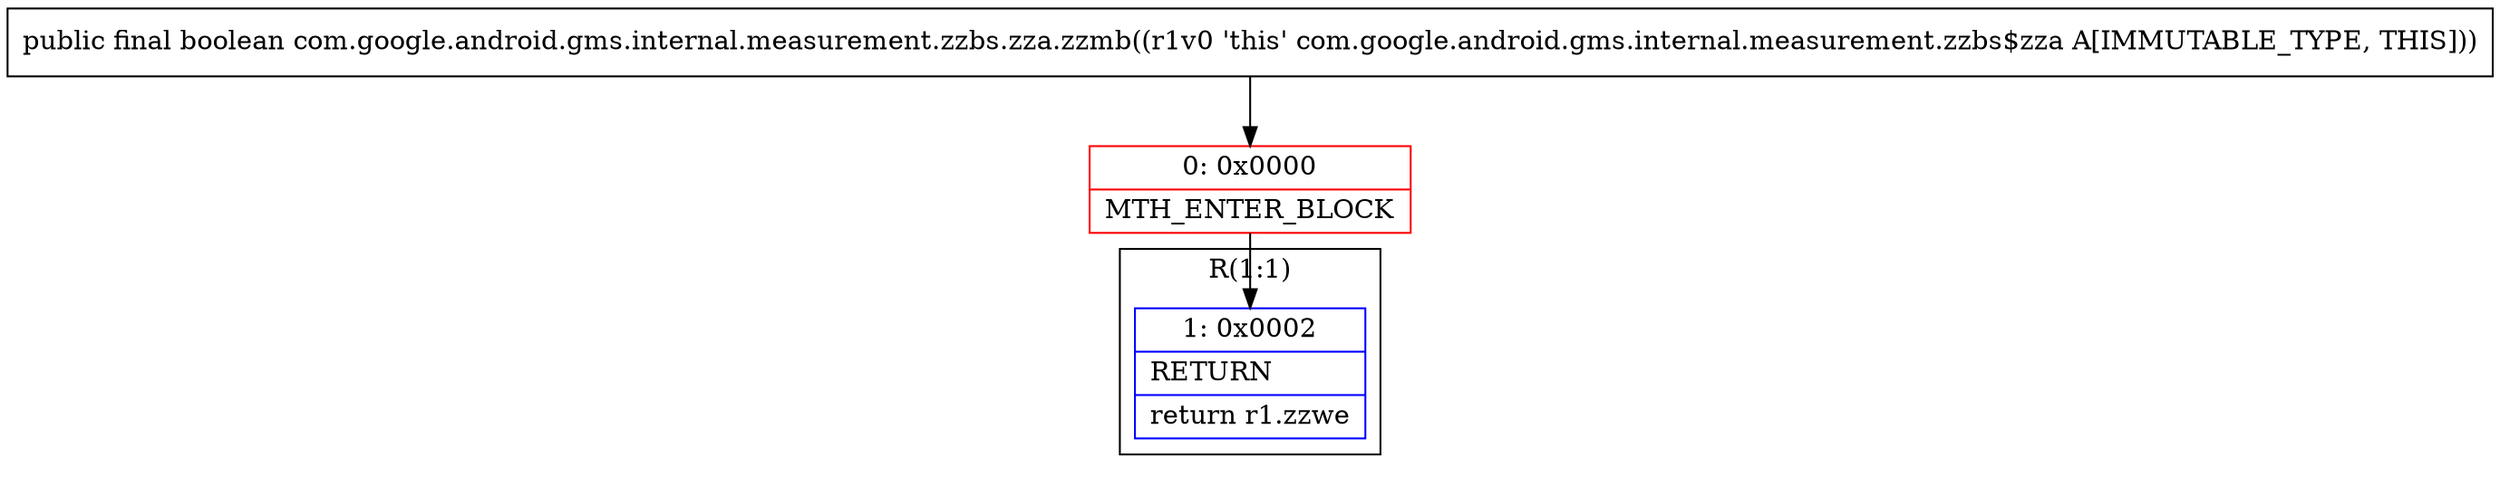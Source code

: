 digraph "CFG forcom.google.android.gms.internal.measurement.zzbs.zza.zzmb()Z" {
subgraph cluster_Region_329330359 {
label = "R(1:1)";
node [shape=record,color=blue];
Node_1 [shape=record,label="{1\:\ 0x0002|RETURN\l|return r1.zzwe\l}"];
}
Node_0 [shape=record,color=red,label="{0\:\ 0x0000|MTH_ENTER_BLOCK\l}"];
MethodNode[shape=record,label="{public final boolean com.google.android.gms.internal.measurement.zzbs.zza.zzmb((r1v0 'this' com.google.android.gms.internal.measurement.zzbs$zza A[IMMUTABLE_TYPE, THIS])) }"];
MethodNode -> Node_0;
Node_0 -> Node_1;
}

